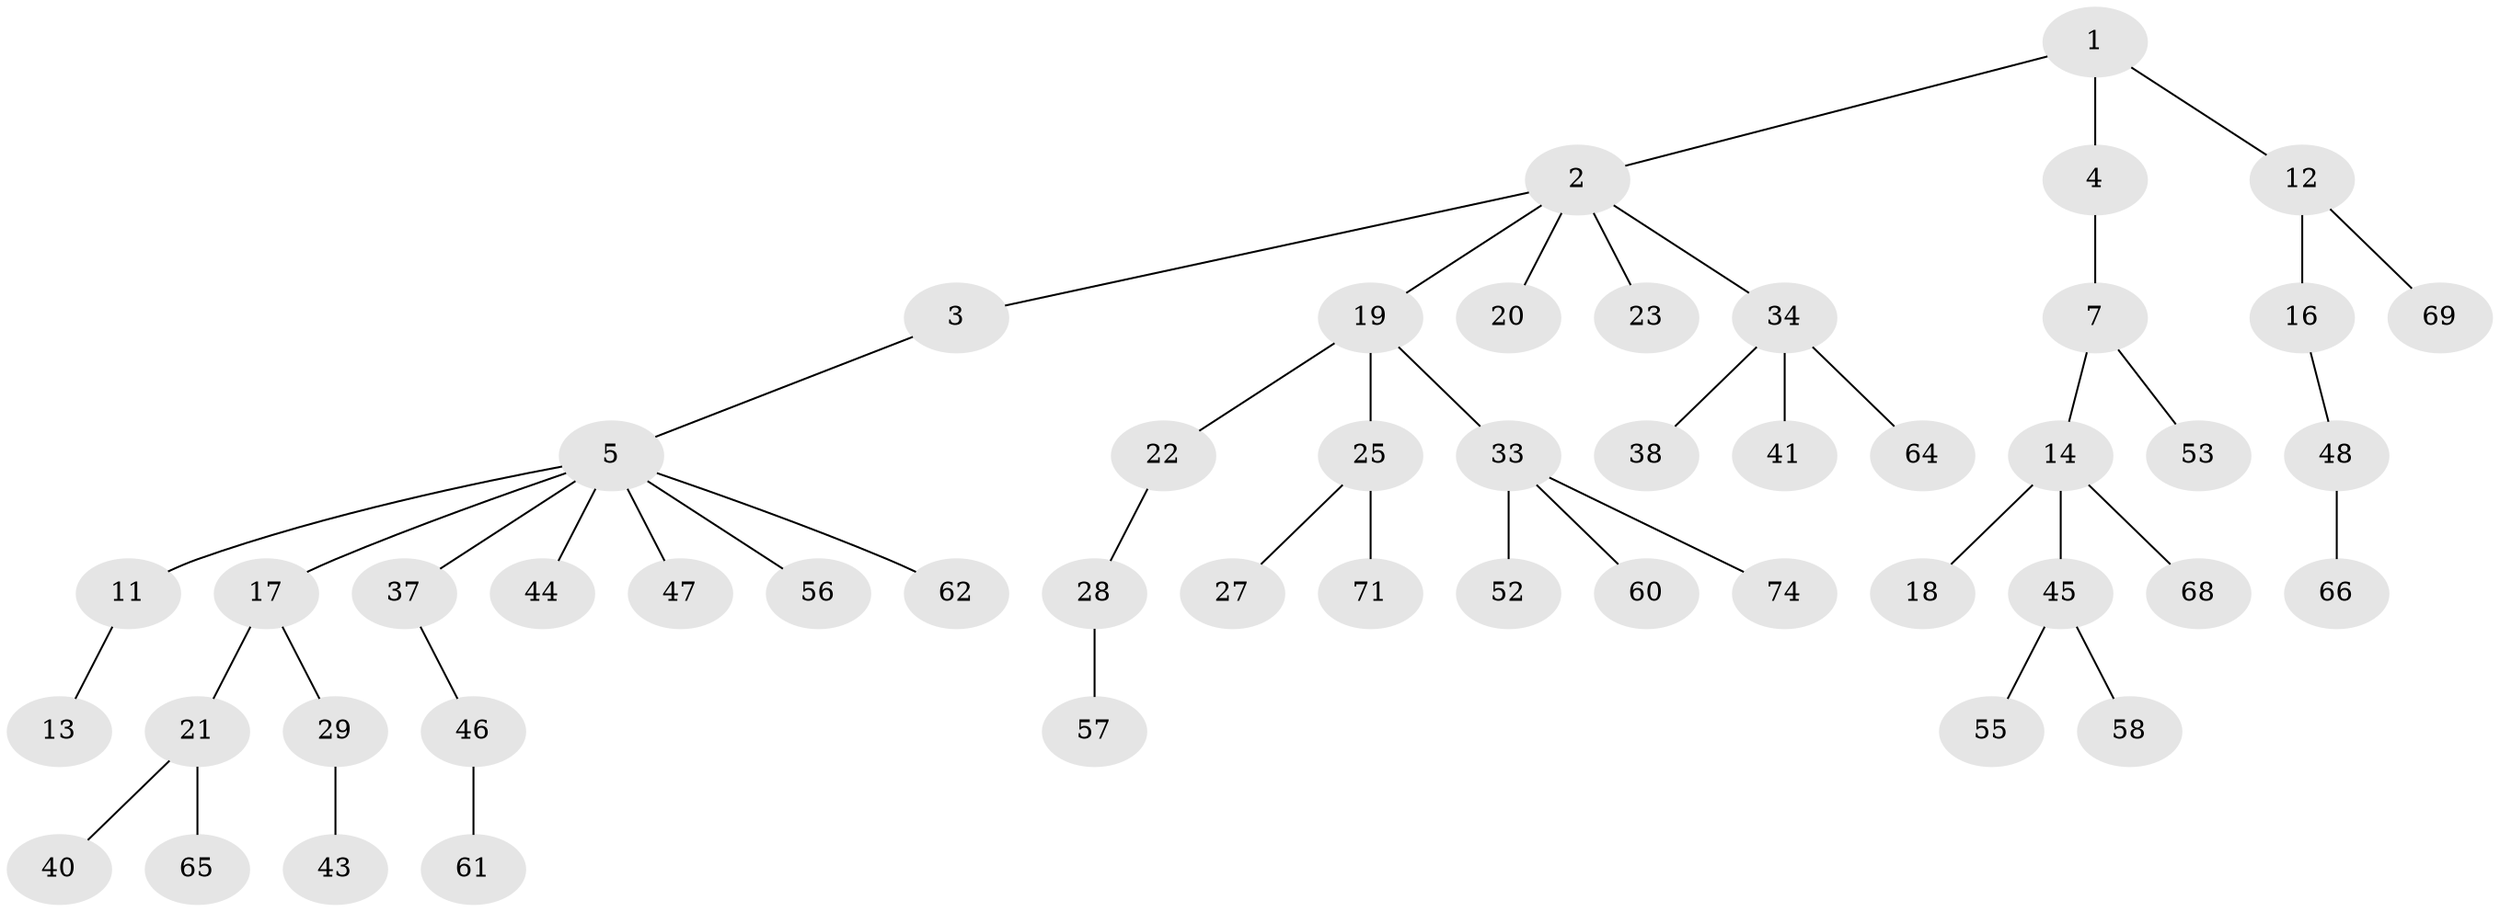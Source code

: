 // Generated by graph-tools (version 1.1) at 2025/24/03/03/25 07:24:08]
// undirected, 50 vertices, 49 edges
graph export_dot {
graph [start="1"]
  node [color=gray90,style=filled];
  1 [super="+32"];
  2 [super="+9"];
  3 [super="+72"];
  4 [super="+10"];
  5 [super="+6"];
  7 [super="+8"];
  11;
  12 [super="+54"];
  13 [super="+26"];
  14 [super="+15"];
  16;
  17 [super="+70"];
  18 [super="+31"];
  19;
  20 [super="+73"];
  21 [super="+50"];
  22 [super="+24"];
  23;
  25 [super="+36"];
  27 [super="+35"];
  28 [super="+42"];
  29 [super="+30"];
  33 [super="+39"];
  34 [super="+59"];
  37;
  38;
  40;
  41;
  43;
  44;
  45 [super="+49"];
  46 [super="+51"];
  47 [super="+67"];
  48 [super="+63"];
  52;
  53;
  55;
  56;
  57;
  58;
  60;
  61;
  62;
  64;
  65;
  66;
  68;
  69;
  71;
  74;
  1 -- 2;
  1 -- 4;
  1 -- 12;
  2 -- 3;
  2 -- 19;
  2 -- 20;
  2 -- 34;
  2 -- 23;
  3 -- 5;
  4 -- 7;
  5 -- 56;
  5 -- 17;
  5 -- 37;
  5 -- 11;
  5 -- 44;
  5 -- 62;
  5 -- 47;
  7 -- 14;
  7 -- 53;
  11 -- 13;
  12 -- 16;
  12 -- 69;
  14 -- 18;
  14 -- 45;
  14 -- 68;
  16 -- 48;
  17 -- 21;
  17 -- 29;
  19 -- 22;
  19 -- 25;
  19 -- 33;
  21 -- 40;
  21 -- 65;
  22 -- 28;
  25 -- 27;
  25 -- 71;
  28 -- 57;
  29 -- 43;
  33 -- 52;
  33 -- 60;
  33 -- 74;
  34 -- 38;
  34 -- 41;
  34 -- 64;
  37 -- 46;
  45 -- 55;
  45 -- 58;
  46 -- 61;
  48 -- 66;
}
